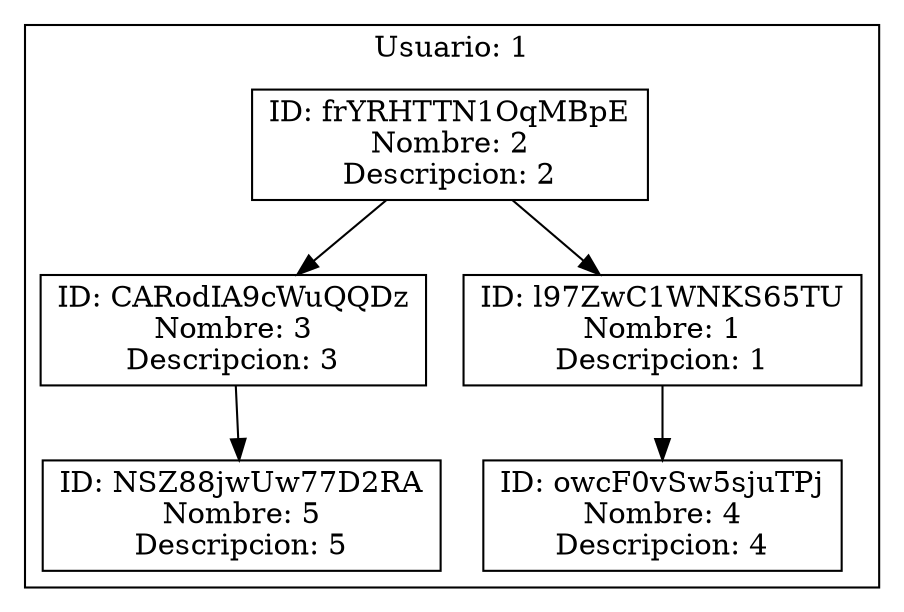 digraph{
node [shape=box];
subgraph cluster_0{
"frYRHTTN1OqMBpE" [label="ID: frYRHTTN1OqMBpE
Nombre: 2
Descripcion: 2"]
"frYRHTTN1OqMBpE" -> "CARodIA9cWuQQDz"
"frYRHTTN1OqMBpE" -> "l97ZwC1WNKS65TU"
"CARodIA9cWuQQDz" [label="ID: CARodIA9cWuQQDz
Nombre: 3
Descripcion: 3"]
"CARodIA9cWuQQDz" -> "NSZ88jwUw77D2RA"
"NSZ88jwUw77D2RA" [label="ID: NSZ88jwUw77D2RA
Nombre: 5
Descripcion: 5"]
"l97ZwC1WNKS65TU" [label="ID: l97ZwC1WNKS65TU
Nombre: 1
Descripcion: 1"]
"l97ZwC1WNKS65TU" -> "owcF0vSw5sjuTPj"
"owcF0vSw5sjuTPj" [label="ID: owcF0vSw5sjuTPj
Nombre: 4
Descripcion: 4"]

label="Usuario: 1"}
subgraph cluster_1{

label="Usuario: 1"}
subgraph cluster_2{

label="Usuario: 1"}
subgraph cluster_3{

label="Usuario: 1"}
subgraph cluster_4{

label="Usuario: 1"}

}